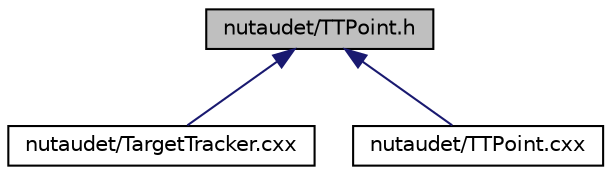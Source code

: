 digraph "nutaudet/TTPoint.h"
{
 // LATEX_PDF_SIZE
  edge [fontname="Helvetica",fontsize="10",labelfontname="Helvetica",labelfontsize="10"];
  node [fontname="Helvetica",fontsize="10",shape=record];
  Node1 [label="nutaudet/TTPoint.h",height=0.2,width=0.4,color="black", fillcolor="grey75", style="filled", fontcolor="black",tooltip=" "];
  Node1 -> Node2 [dir="back",color="midnightblue",fontsize="10",style="solid",fontname="Helvetica"];
  Node2 [label="nutaudet/TargetTracker.cxx",height=0.2,width=0.4,color="black", fillcolor="white", style="filled",URL="$TargetTracker_8cxx.html",tooltip=" "];
  Node1 -> Node3 [dir="back",color="midnightblue",fontsize="10",style="solid",fontname="Helvetica"];
  Node3 [label="nutaudet/TTPoint.cxx",height=0.2,width=0.4,color="black", fillcolor="white", style="filled",URL="$TTPoint_8cxx.html",tooltip=" "];
}
